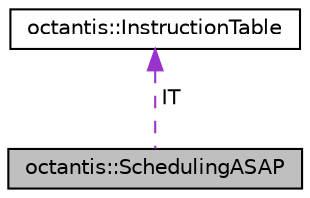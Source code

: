 digraph "octantis::SchedulingASAP"
{
  edge [fontname="Helvetica",fontsize="10",labelfontname="Helvetica",labelfontsize="10"];
  node [fontname="Helvetica",fontsize="10",shape=record];
  Node1 [label="octantis::SchedulingASAP",height=0.2,width=0.4,color="black", fillcolor="grey75", style="filled", fontcolor="black"];
  Node2 -> Node1 [dir="back",color="darkorchid3",fontsize="10",style="dashed",label=" IT" ,fontname="Helvetica"];
  Node2 [label="octantis::InstructionTable",height=0.2,width=0.4,color="black", fillcolor="white", style="filled",URL="$classoctantis_1_1InstructionTable.html",tooltip="Class useful to store the instructions that will be scheduled on the LiM architecture. "];
}
